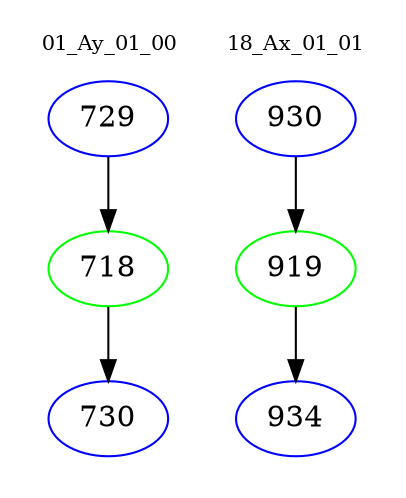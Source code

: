 digraph{
subgraph cluster_0 {
color = white
label = "01_Ay_01_00";
fontsize=10;
T0_729 [label="729", color="blue"]
T0_729 -> T0_718 [color="black"]
T0_718 [label="718", color="green"]
T0_718 -> T0_730 [color="black"]
T0_730 [label="730", color="blue"]
}
subgraph cluster_1 {
color = white
label = "18_Ax_01_01";
fontsize=10;
T1_930 [label="930", color="blue"]
T1_930 -> T1_919 [color="black"]
T1_919 [label="919", color="green"]
T1_919 -> T1_934 [color="black"]
T1_934 [label="934", color="blue"]
}
}
